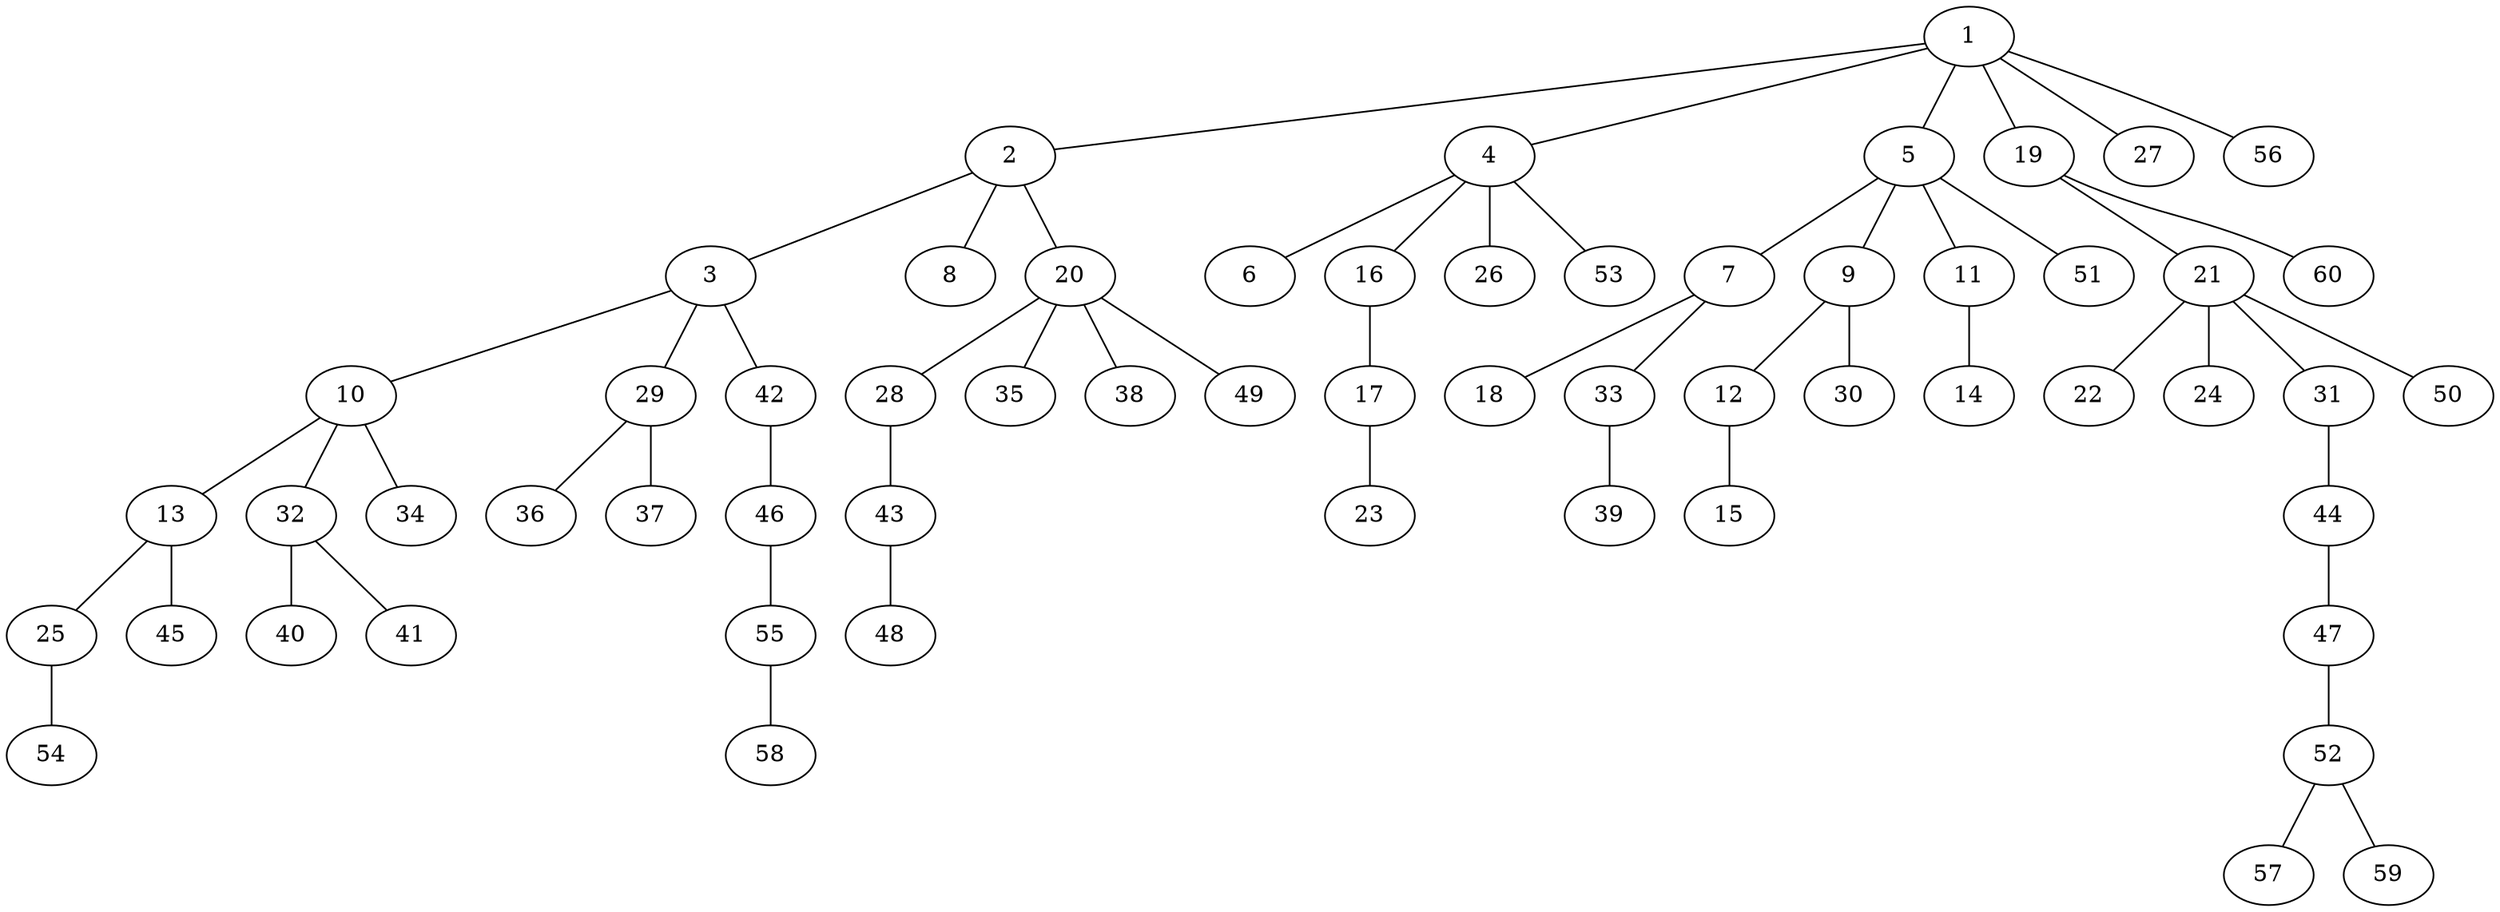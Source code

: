 graph graphname {1--2
1--4
1--5
1--19
1--27
1--56
2--3
2--8
2--20
3--10
3--29
3--42
4--6
4--16
4--26
4--53
5--7
5--9
5--11
5--51
7--18
7--33
9--12
9--30
10--13
10--32
10--34
11--14
12--15
13--25
13--45
16--17
17--23
19--21
19--60
20--28
20--35
20--38
20--49
21--22
21--24
21--31
21--50
25--54
28--43
29--36
29--37
31--44
32--40
32--41
33--39
42--46
43--48
44--47
46--55
47--52
52--57
52--59
55--58
}